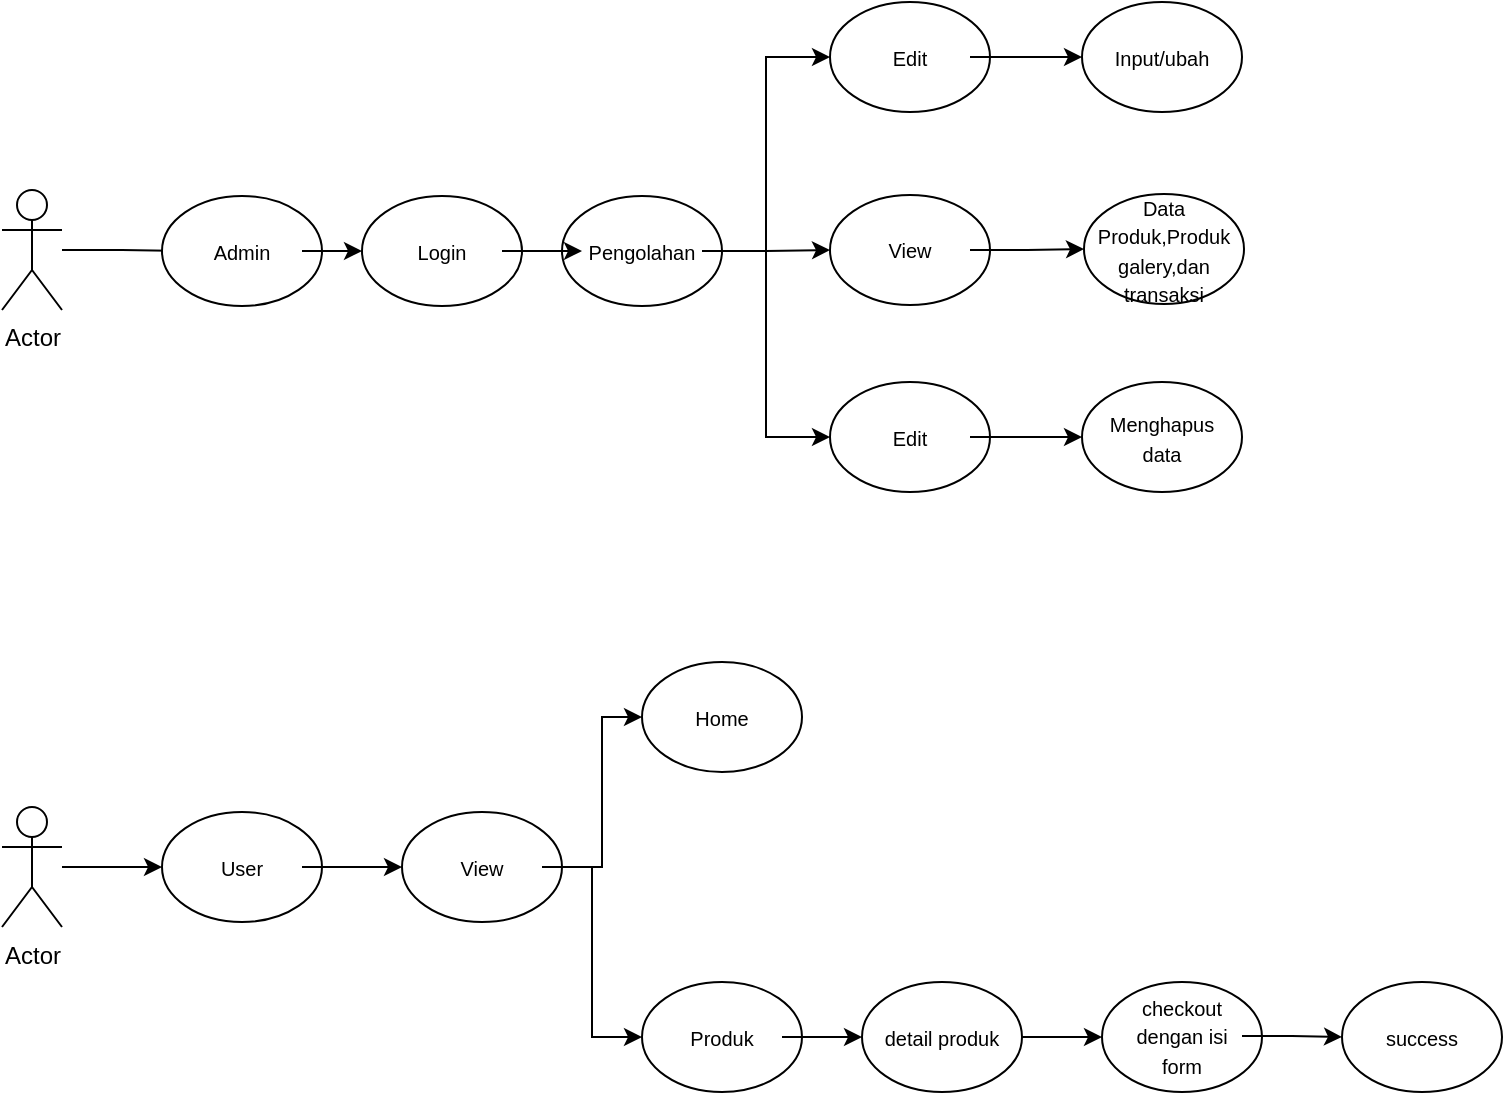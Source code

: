 <mxfile version="22.1.11" type="github">
  <diagram name="Halaman-1" id="HscqsUaejfkOQaurrjmP">
    <mxGraphModel dx="1757" dy="731" grid="1" gridSize="10" guides="1" tooltips="1" connect="1" arrows="1" fold="1" page="1" pageScale="1" pageWidth="827" pageHeight="1169" math="0" shadow="0">
      <root>
        <mxCell id="0" />
        <mxCell id="1" parent="0" />
        <mxCell id="KdkBQU5EMVkTz3Vir5r7-41" value="" style="group" vertex="1" connectable="0" parent="1">
          <mxGeometry x="180" y="107" width="80" height="55" as="geometry" />
        </mxCell>
        <mxCell id="KdkBQU5EMVkTz3Vir5r7-42" value="" style="ellipse;whiteSpace=wrap;html=1;" vertex="1" parent="KdkBQU5EMVkTz3Vir5r7-41">
          <mxGeometry width="80" height="55" as="geometry" />
        </mxCell>
        <mxCell id="KdkBQU5EMVkTz3Vir5r7-43" value="&lt;font style=&quot;font-size: 10px;&quot;&gt;Login&lt;/font&gt;" style="text;html=1;strokeColor=none;fillColor=none;align=center;verticalAlign=middle;whiteSpace=wrap;rounded=0;" vertex="1" parent="KdkBQU5EMVkTz3Vir5r7-41">
          <mxGeometry x="10" y="13.75" width="60" height="27.5" as="geometry" />
        </mxCell>
        <mxCell id="KdkBQU5EMVkTz3Vir5r7-167" value="" style="group" vertex="1" connectable="0" parent="1">
          <mxGeometry x="414" y="10" width="326" height="55" as="geometry" />
        </mxCell>
        <mxCell id="KdkBQU5EMVkTz3Vir5r7-50" value="" style="group" vertex="1" connectable="0" parent="KdkBQU5EMVkTz3Vir5r7-167">
          <mxGeometry width="80" height="55" as="geometry" />
        </mxCell>
        <mxCell id="KdkBQU5EMVkTz3Vir5r7-51" value="" style="ellipse;whiteSpace=wrap;html=1;" vertex="1" parent="KdkBQU5EMVkTz3Vir5r7-50">
          <mxGeometry width="80" height="55" as="geometry" />
        </mxCell>
        <mxCell id="KdkBQU5EMVkTz3Vir5r7-52" value="&lt;font style=&quot;font-size: 10px;&quot;&gt;Edit&lt;/font&gt;" style="text;html=1;strokeColor=none;fillColor=none;align=center;verticalAlign=middle;whiteSpace=wrap;rounded=0;" vertex="1" parent="KdkBQU5EMVkTz3Vir5r7-50">
          <mxGeometry x="10" y="13.75" width="60" height="27.5" as="geometry" />
        </mxCell>
        <mxCell id="KdkBQU5EMVkTz3Vir5r7-145" value="" style="group" vertex="1" connectable="0" parent="KdkBQU5EMVkTz3Vir5r7-167">
          <mxGeometry x="126" width="80" height="55" as="geometry" />
        </mxCell>
        <mxCell id="KdkBQU5EMVkTz3Vir5r7-146" value="" style="ellipse;whiteSpace=wrap;html=1;" vertex="1" parent="KdkBQU5EMVkTz3Vir5r7-145">
          <mxGeometry width="80" height="55" as="geometry" />
        </mxCell>
        <mxCell id="KdkBQU5EMVkTz3Vir5r7-147" value="&lt;span style=&quot;font-size: 10px;&quot;&gt;Input/ubah&lt;/span&gt;" style="text;html=1;strokeColor=none;fillColor=none;align=center;verticalAlign=middle;whiteSpace=wrap;rounded=0;" vertex="1" parent="KdkBQU5EMVkTz3Vir5r7-145">
          <mxGeometry x="10" y="13.75" width="60" height="27.5" as="geometry" />
        </mxCell>
        <mxCell id="KdkBQU5EMVkTz3Vir5r7-193" style="edgeStyle=orthogonalEdgeStyle;rounded=0;orthogonalLoop=1;jettySize=auto;html=1;entryX=0;entryY=0.5;entryDx=0;entryDy=0;" edge="1" parent="KdkBQU5EMVkTz3Vir5r7-167" source="KdkBQU5EMVkTz3Vir5r7-52" target="KdkBQU5EMVkTz3Vir5r7-146">
          <mxGeometry relative="1" as="geometry" />
        </mxCell>
        <mxCell id="KdkBQU5EMVkTz3Vir5r7-168" value="" style="group" vertex="1" connectable="0" parent="1">
          <mxGeometry x="414" y="200" width="326" height="55" as="geometry" />
        </mxCell>
        <mxCell id="KdkBQU5EMVkTz3Vir5r7-169" value="" style="group" vertex="1" connectable="0" parent="KdkBQU5EMVkTz3Vir5r7-168">
          <mxGeometry width="80" height="55" as="geometry" />
        </mxCell>
        <mxCell id="KdkBQU5EMVkTz3Vir5r7-170" value="" style="ellipse;whiteSpace=wrap;html=1;" vertex="1" parent="KdkBQU5EMVkTz3Vir5r7-169">
          <mxGeometry width="80" height="55" as="geometry" />
        </mxCell>
        <mxCell id="KdkBQU5EMVkTz3Vir5r7-171" value="&lt;font style=&quot;font-size: 10px;&quot;&gt;Edit&lt;/font&gt;" style="text;html=1;strokeColor=none;fillColor=none;align=center;verticalAlign=middle;whiteSpace=wrap;rounded=0;" vertex="1" parent="KdkBQU5EMVkTz3Vir5r7-169">
          <mxGeometry x="10" y="13.75" width="60" height="27.5" as="geometry" />
        </mxCell>
        <mxCell id="KdkBQU5EMVkTz3Vir5r7-172" value="" style="group" vertex="1" connectable="0" parent="KdkBQU5EMVkTz3Vir5r7-168">
          <mxGeometry x="126" width="80" height="55" as="geometry" />
        </mxCell>
        <mxCell id="KdkBQU5EMVkTz3Vir5r7-173" value="" style="ellipse;whiteSpace=wrap;html=1;" vertex="1" parent="KdkBQU5EMVkTz3Vir5r7-172">
          <mxGeometry width="80" height="55" as="geometry" />
        </mxCell>
        <mxCell id="KdkBQU5EMVkTz3Vir5r7-174" value="&lt;font style=&quot;font-size: 10px;&quot;&gt;Menghapus data&lt;br&gt;&lt;/font&gt;" style="text;html=1;strokeColor=none;fillColor=none;align=center;verticalAlign=middle;whiteSpace=wrap;rounded=0;" vertex="1" parent="KdkBQU5EMVkTz3Vir5r7-172">
          <mxGeometry x="10" y="13.75" width="60" height="27.5" as="geometry" />
        </mxCell>
        <mxCell id="KdkBQU5EMVkTz3Vir5r7-194" style="edgeStyle=orthogonalEdgeStyle;rounded=0;orthogonalLoop=1;jettySize=auto;html=1;entryX=0;entryY=0.5;entryDx=0;entryDy=0;" edge="1" parent="KdkBQU5EMVkTz3Vir5r7-168" source="KdkBQU5EMVkTz3Vir5r7-171" target="KdkBQU5EMVkTz3Vir5r7-173">
          <mxGeometry relative="1" as="geometry" />
        </mxCell>
        <mxCell id="KdkBQU5EMVkTz3Vir5r7-178" value="" style="group" vertex="1" connectable="0" parent="1">
          <mxGeometry x="414" y="97" width="326" height="56.5" as="geometry" />
        </mxCell>
        <mxCell id="KdkBQU5EMVkTz3Vir5r7-54" value="" style="group" vertex="1" connectable="0" parent="KdkBQU5EMVkTz3Vir5r7-178">
          <mxGeometry y="9.5" width="80" height="55" as="geometry" />
        </mxCell>
        <mxCell id="KdkBQU5EMVkTz3Vir5r7-55" value="" style="ellipse;whiteSpace=wrap;html=1;" vertex="1" parent="KdkBQU5EMVkTz3Vir5r7-54">
          <mxGeometry width="80" height="55" as="geometry" />
        </mxCell>
        <mxCell id="KdkBQU5EMVkTz3Vir5r7-56" value="&lt;font style=&quot;font-size: 10px;&quot;&gt;View&lt;/font&gt;" style="text;html=1;strokeColor=none;fillColor=none;align=center;verticalAlign=middle;whiteSpace=wrap;rounded=0;" vertex="1" parent="KdkBQU5EMVkTz3Vir5r7-54">
          <mxGeometry x="10" y="13.75" width="60" height="27.5" as="geometry" />
        </mxCell>
        <mxCell id="KdkBQU5EMVkTz3Vir5r7-151" value="" style="group" vertex="1" connectable="0" parent="KdkBQU5EMVkTz3Vir5r7-178">
          <mxGeometry x="127" y="9" width="80" height="55" as="geometry" />
        </mxCell>
        <mxCell id="KdkBQU5EMVkTz3Vir5r7-152" value="" style="ellipse;whiteSpace=wrap;html=1;" vertex="1" parent="KdkBQU5EMVkTz3Vir5r7-151">
          <mxGeometry width="80" height="55" as="geometry" />
        </mxCell>
        <mxCell id="KdkBQU5EMVkTz3Vir5r7-153" value="&lt;font style=&quot;font-size: 10px;&quot;&gt;Data Produk,Produk galery,dan transaksi&lt;/font&gt;" style="text;html=1;strokeColor=none;fillColor=none;align=center;verticalAlign=middle;whiteSpace=wrap;rounded=0;" vertex="1" parent="KdkBQU5EMVkTz3Vir5r7-151">
          <mxGeometry x="10" y="13.75" width="60" height="27.5" as="geometry" />
        </mxCell>
        <mxCell id="KdkBQU5EMVkTz3Vir5r7-192" style="edgeStyle=orthogonalEdgeStyle;rounded=0;orthogonalLoop=1;jettySize=auto;html=1;exitX=1;exitY=0.5;exitDx=0;exitDy=0;entryX=0;entryY=0.5;entryDx=0;entryDy=0;" edge="1" parent="KdkBQU5EMVkTz3Vir5r7-178" source="KdkBQU5EMVkTz3Vir5r7-56" target="KdkBQU5EMVkTz3Vir5r7-152">
          <mxGeometry relative="1" as="geometry" />
        </mxCell>
        <mxCell id="KdkBQU5EMVkTz3Vir5r7-195" style="edgeStyle=orthogonalEdgeStyle;rounded=0;orthogonalLoop=1;jettySize=auto;html=1;entryX=0;entryY=0.5;entryDx=0;entryDy=0;" edge="1" parent="1" source="KdkBQU5EMVkTz3Vir5r7-179" target="KdkBQU5EMVkTz3Vir5r7-185">
          <mxGeometry relative="1" as="geometry" />
        </mxCell>
        <mxCell id="KdkBQU5EMVkTz3Vir5r7-179" value="Actor" style="shape=umlActor;verticalLabelPosition=bottom;verticalAlign=top;html=1;outlineConnect=0;" vertex="1" parent="1">
          <mxGeometry y="104" width="30" height="60" as="geometry" />
        </mxCell>
        <mxCell id="KdkBQU5EMVkTz3Vir5r7-180" value="" style="group" vertex="1" connectable="0" parent="1">
          <mxGeometry x="280" y="107" width="80" height="55" as="geometry" />
        </mxCell>
        <mxCell id="KdkBQU5EMVkTz3Vir5r7-181" value="" style="ellipse;whiteSpace=wrap;html=1;" vertex="1" parent="KdkBQU5EMVkTz3Vir5r7-180">
          <mxGeometry width="80" height="55" as="geometry" />
        </mxCell>
        <mxCell id="KdkBQU5EMVkTz3Vir5r7-182" value="&lt;font style=&quot;font-size: 10px;&quot;&gt;Pengolahan&lt;/font&gt;" style="text;html=1;strokeColor=none;fillColor=none;align=center;verticalAlign=middle;whiteSpace=wrap;rounded=0;" vertex="1" parent="KdkBQU5EMVkTz3Vir5r7-180">
          <mxGeometry x="10" y="13.75" width="60" height="27.5" as="geometry" />
        </mxCell>
        <mxCell id="KdkBQU5EMVkTz3Vir5r7-183" value="" style="group" vertex="1" connectable="0" parent="1">
          <mxGeometry x="80" y="107" width="80" height="55" as="geometry" />
        </mxCell>
        <mxCell id="KdkBQU5EMVkTz3Vir5r7-184" value="" style="ellipse;whiteSpace=wrap;html=1;" vertex="1" parent="KdkBQU5EMVkTz3Vir5r7-183">
          <mxGeometry width="80" height="55" as="geometry" />
        </mxCell>
        <mxCell id="KdkBQU5EMVkTz3Vir5r7-185" value="&lt;font style=&quot;font-size: 10px;&quot;&gt;Admin&lt;/font&gt;" style="text;html=1;strokeColor=none;fillColor=none;align=center;verticalAlign=middle;whiteSpace=wrap;rounded=0;" vertex="1" parent="KdkBQU5EMVkTz3Vir5r7-183">
          <mxGeometry x="10" y="13.75" width="60" height="27.5" as="geometry" />
        </mxCell>
        <mxCell id="KdkBQU5EMVkTz3Vir5r7-187" style="edgeStyle=orthogonalEdgeStyle;rounded=0;orthogonalLoop=1;jettySize=auto;html=1;exitX=1;exitY=0.5;exitDx=0;exitDy=0;entryX=0;entryY=0.5;entryDx=0;entryDy=0;" edge="1" parent="1" source="KdkBQU5EMVkTz3Vir5r7-185" target="KdkBQU5EMVkTz3Vir5r7-42">
          <mxGeometry relative="1" as="geometry" />
        </mxCell>
        <mxCell id="KdkBQU5EMVkTz3Vir5r7-188" style="edgeStyle=orthogonalEdgeStyle;rounded=0;orthogonalLoop=1;jettySize=auto;html=1;exitX=1;exitY=0.5;exitDx=0;exitDy=0;entryX=0;entryY=0.5;entryDx=0;entryDy=0;" edge="1" parent="1" source="KdkBQU5EMVkTz3Vir5r7-43" target="KdkBQU5EMVkTz3Vir5r7-182">
          <mxGeometry relative="1" as="geometry" />
        </mxCell>
        <mxCell id="KdkBQU5EMVkTz3Vir5r7-189" style="edgeStyle=orthogonalEdgeStyle;rounded=0;orthogonalLoop=1;jettySize=auto;html=1;exitX=1;exitY=0.5;exitDx=0;exitDy=0;entryX=0;entryY=0.5;entryDx=0;entryDy=0;" edge="1" parent="1" source="KdkBQU5EMVkTz3Vir5r7-182" target="KdkBQU5EMVkTz3Vir5r7-51">
          <mxGeometry relative="1" as="geometry" />
        </mxCell>
        <mxCell id="KdkBQU5EMVkTz3Vir5r7-190" style="edgeStyle=orthogonalEdgeStyle;rounded=0;orthogonalLoop=1;jettySize=auto;html=1;exitX=1;exitY=0.5;exitDx=0;exitDy=0;entryX=0;entryY=0.5;entryDx=0;entryDy=0;" edge="1" parent="1" source="KdkBQU5EMVkTz3Vir5r7-182" target="KdkBQU5EMVkTz3Vir5r7-55">
          <mxGeometry relative="1" as="geometry" />
        </mxCell>
        <mxCell id="KdkBQU5EMVkTz3Vir5r7-197" style="edgeStyle=orthogonalEdgeStyle;rounded=0;orthogonalLoop=1;jettySize=auto;html=1;entryX=0;entryY=0.5;entryDx=0;entryDy=0;" edge="1" parent="1" source="KdkBQU5EMVkTz3Vir5r7-182" target="KdkBQU5EMVkTz3Vir5r7-170">
          <mxGeometry relative="1" as="geometry" />
        </mxCell>
        <mxCell id="KdkBQU5EMVkTz3Vir5r7-256" style="edgeStyle=orthogonalEdgeStyle;rounded=0;orthogonalLoop=1;jettySize=auto;html=1;entryX=0;entryY=0.5;entryDx=0;entryDy=0;" edge="1" parent="1" source="KdkBQU5EMVkTz3Vir5r7-198" target="KdkBQU5EMVkTz3Vir5r7-203">
          <mxGeometry relative="1" as="geometry" />
        </mxCell>
        <mxCell id="KdkBQU5EMVkTz3Vir5r7-198" value="Actor" style="shape=umlActor;verticalLabelPosition=bottom;verticalAlign=top;html=1;outlineConnect=0;" vertex="1" parent="1">
          <mxGeometry y="412.5" width="30" height="60" as="geometry" />
        </mxCell>
        <mxCell id="KdkBQU5EMVkTz3Vir5r7-206" value="" style="group" vertex="1" connectable="0" parent="1">
          <mxGeometry x="320" y="340" width="80" height="55" as="geometry" />
        </mxCell>
        <mxCell id="KdkBQU5EMVkTz3Vir5r7-207" value="" style="ellipse;whiteSpace=wrap;html=1;" vertex="1" parent="KdkBQU5EMVkTz3Vir5r7-206">
          <mxGeometry width="80" height="55" as="geometry" />
        </mxCell>
        <mxCell id="KdkBQU5EMVkTz3Vir5r7-208" value="&lt;font style=&quot;font-size: 10px;&quot;&gt;Home&lt;/font&gt;" style="text;html=1;strokeColor=none;fillColor=none;align=center;verticalAlign=middle;whiteSpace=wrap;rounded=0;" vertex="1" parent="KdkBQU5EMVkTz3Vir5r7-206">
          <mxGeometry x="10" y="13.75" width="60" height="27.5" as="geometry" />
        </mxCell>
        <mxCell id="KdkBQU5EMVkTz3Vir5r7-234" value="" style="group" vertex="1" connectable="0" parent="1">
          <mxGeometry x="80" y="415" width="320" height="55" as="geometry" />
        </mxCell>
        <mxCell id="KdkBQU5EMVkTz3Vir5r7-199" value="" style="group" vertex="1" connectable="0" parent="KdkBQU5EMVkTz3Vir5r7-234">
          <mxGeometry x="120" width="80" height="55" as="geometry" />
        </mxCell>
        <mxCell id="KdkBQU5EMVkTz3Vir5r7-200" value="" style="ellipse;whiteSpace=wrap;html=1;" vertex="1" parent="KdkBQU5EMVkTz3Vir5r7-199">
          <mxGeometry width="80" height="55" as="geometry" />
        </mxCell>
        <mxCell id="KdkBQU5EMVkTz3Vir5r7-201" value="&lt;font style=&quot;font-size: 10px;&quot;&gt;View&lt;/font&gt;" style="text;html=1;strokeColor=none;fillColor=none;align=center;verticalAlign=middle;whiteSpace=wrap;rounded=0;" vertex="1" parent="KdkBQU5EMVkTz3Vir5r7-199">
          <mxGeometry x="10" y="13.75" width="60" height="27.5" as="geometry" />
        </mxCell>
        <mxCell id="KdkBQU5EMVkTz3Vir5r7-202" value="" style="group" vertex="1" connectable="0" parent="KdkBQU5EMVkTz3Vir5r7-234">
          <mxGeometry width="80" height="55" as="geometry" />
        </mxCell>
        <mxCell id="KdkBQU5EMVkTz3Vir5r7-203" value="" style="ellipse;whiteSpace=wrap;html=1;" vertex="1" parent="KdkBQU5EMVkTz3Vir5r7-202">
          <mxGeometry width="80" height="55" as="geometry" />
        </mxCell>
        <mxCell id="KdkBQU5EMVkTz3Vir5r7-204" value="&lt;font style=&quot;font-size: 10px;&quot;&gt;User&lt;/font&gt;" style="text;html=1;strokeColor=none;fillColor=none;align=center;verticalAlign=middle;whiteSpace=wrap;rounded=0;" vertex="1" parent="KdkBQU5EMVkTz3Vir5r7-202">
          <mxGeometry x="10" y="13.75" width="60" height="27.5" as="geometry" />
        </mxCell>
        <mxCell id="KdkBQU5EMVkTz3Vir5r7-257" style="edgeStyle=orthogonalEdgeStyle;rounded=0;orthogonalLoop=1;jettySize=auto;html=1;entryX=0;entryY=0.5;entryDx=0;entryDy=0;" edge="1" parent="KdkBQU5EMVkTz3Vir5r7-234" source="KdkBQU5EMVkTz3Vir5r7-204" target="KdkBQU5EMVkTz3Vir5r7-200">
          <mxGeometry relative="1" as="geometry" />
        </mxCell>
        <mxCell id="KdkBQU5EMVkTz3Vir5r7-246" value="" style="group" vertex="1" connectable="0" parent="1">
          <mxGeometry x="430" y="500" width="320" height="55" as="geometry" />
        </mxCell>
        <mxCell id="KdkBQU5EMVkTz3Vir5r7-247" value="" style="group" vertex="1" connectable="0" parent="KdkBQU5EMVkTz3Vir5r7-246">
          <mxGeometry x="120" width="80" height="55" as="geometry" />
        </mxCell>
        <mxCell id="KdkBQU5EMVkTz3Vir5r7-248" value="" style="ellipse;whiteSpace=wrap;html=1;" vertex="1" parent="KdkBQU5EMVkTz3Vir5r7-247">
          <mxGeometry width="80" height="55" as="geometry" />
        </mxCell>
        <mxCell id="KdkBQU5EMVkTz3Vir5r7-249" value="&lt;font style=&quot;font-size: 10px;&quot;&gt;checkout dengan isi form&lt;/font&gt;" style="text;html=1;strokeColor=none;fillColor=none;align=center;verticalAlign=middle;whiteSpace=wrap;rounded=0;" vertex="1" parent="KdkBQU5EMVkTz3Vir5r7-247">
          <mxGeometry x="10" y="13.75" width="60" height="26.25" as="geometry" />
        </mxCell>
        <mxCell id="KdkBQU5EMVkTz3Vir5r7-250" value="" style="group" vertex="1" connectable="0" parent="KdkBQU5EMVkTz3Vir5r7-246">
          <mxGeometry width="80" height="55" as="geometry" />
        </mxCell>
        <mxCell id="KdkBQU5EMVkTz3Vir5r7-251" value="" style="ellipse;whiteSpace=wrap;html=1;" vertex="1" parent="KdkBQU5EMVkTz3Vir5r7-250">
          <mxGeometry width="80" height="55" as="geometry" />
        </mxCell>
        <mxCell id="KdkBQU5EMVkTz3Vir5r7-252" value="&lt;font style=&quot;font-size: 10px;&quot;&gt;detail produk&lt;/font&gt;" style="text;html=1;strokeColor=none;fillColor=none;align=center;verticalAlign=middle;whiteSpace=wrap;rounded=0;" vertex="1" parent="KdkBQU5EMVkTz3Vir5r7-250">
          <mxGeometry x="10" y="13.75" width="60" height="27.5" as="geometry" />
        </mxCell>
        <mxCell id="KdkBQU5EMVkTz3Vir5r7-253" value="" style="group" vertex="1" connectable="0" parent="KdkBQU5EMVkTz3Vir5r7-246">
          <mxGeometry x="240" width="80" height="55" as="geometry" />
        </mxCell>
        <mxCell id="KdkBQU5EMVkTz3Vir5r7-254" value="" style="ellipse;whiteSpace=wrap;html=1;" vertex="1" parent="KdkBQU5EMVkTz3Vir5r7-253">
          <mxGeometry width="80" height="55" as="geometry" />
        </mxCell>
        <mxCell id="KdkBQU5EMVkTz3Vir5r7-255" value="&lt;font style=&quot;font-size: 10px;&quot;&gt;success&lt;/font&gt;" style="text;html=1;strokeColor=none;fillColor=none;align=center;verticalAlign=middle;whiteSpace=wrap;rounded=0;" vertex="1" parent="KdkBQU5EMVkTz3Vir5r7-253">
          <mxGeometry x="10" y="13.75" width="60" height="27.5" as="geometry" />
        </mxCell>
        <mxCell id="KdkBQU5EMVkTz3Vir5r7-262" style="edgeStyle=orthogonalEdgeStyle;rounded=0;orthogonalLoop=1;jettySize=auto;html=1;exitX=1;exitY=0.5;exitDx=0;exitDy=0;entryX=0;entryY=0.5;entryDx=0;entryDy=0;" edge="1" parent="KdkBQU5EMVkTz3Vir5r7-246" source="KdkBQU5EMVkTz3Vir5r7-251" target="KdkBQU5EMVkTz3Vir5r7-248">
          <mxGeometry relative="1" as="geometry" />
        </mxCell>
        <mxCell id="KdkBQU5EMVkTz3Vir5r7-264" style="edgeStyle=orthogonalEdgeStyle;rounded=0;orthogonalLoop=1;jettySize=auto;html=1;entryX=0;entryY=0.5;entryDx=0;entryDy=0;" edge="1" parent="KdkBQU5EMVkTz3Vir5r7-246" source="KdkBQU5EMVkTz3Vir5r7-249" target="KdkBQU5EMVkTz3Vir5r7-254">
          <mxGeometry relative="1" as="geometry" />
        </mxCell>
        <mxCell id="KdkBQU5EMVkTz3Vir5r7-209" value="" style="group" vertex="1" connectable="0" parent="1">
          <mxGeometry x="320" y="500" width="80" height="55" as="geometry" />
        </mxCell>
        <mxCell id="KdkBQU5EMVkTz3Vir5r7-210" value="" style="ellipse;whiteSpace=wrap;html=1;" vertex="1" parent="KdkBQU5EMVkTz3Vir5r7-209">
          <mxGeometry width="80" height="55" as="geometry" />
        </mxCell>
        <mxCell id="KdkBQU5EMVkTz3Vir5r7-211" value="&lt;font style=&quot;font-size: 10px;&quot;&gt;Produk&lt;/font&gt;" style="text;html=1;strokeColor=none;fillColor=none;align=center;verticalAlign=middle;whiteSpace=wrap;rounded=0;" vertex="1" parent="KdkBQU5EMVkTz3Vir5r7-209">
          <mxGeometry x="10" y="13.75" width="60" height="27.5" as="geometry" />
        </mxCell>
        <mxCell id="KdkBQU5EMVkTz3Vir5r7-258" style="edgeStyle=orthogonalEdgeStyle;rounded=0;orthogonalLoop=1;jettySize=auto;html=1;entryX=0;entryY=0.5;entryDx=0;entryDy=0;" edge="1" parent="1" source="KdkBQU5EMVkTz3Vir5r7-200" target="KdkBQU5EMVkTz3Vir5r7-207">
          <mxGeometry relative="1" as="geometry" />
        </mxCell>
        <mxCell id="KdkBQU5EMVkTz3Vir5r7-259" style="edgeStyle=orthogonalEdgeStyle;rounded=0;orthogonalLoop=1;jettySize=auto;html=1;entryX=0;entryY=0.5;entryDx=0;entryDy=0;" edge="1" parent="1" source="KdkBQU5EMVkTz3Vir5r7-201" target="KdkBQU5EMVkTz3Vir5r7-210">
          <mxGeometry relative="1" as="geometry" />
        </mxCell>
        <mxCell id="KdkBQU5EMVkTz3Vir5r7-261" style="edgeStyle=orthogonalEdgeStyle;rounded=0;orthogonalLoop=1;jettySize=auto;html=1;entryX=0;entryY=0.5;entryDx=0;entryDy=0;" edge="1" parent="1" source="KdkBQU5EMVkTz3Vir5r7-211" target="KdkBQU5EMVkTz3Vir5r7-251">
          <mxGeometry relative="1" as="geometry" />
        </mxCell>
      </root>
    </mxGraphModel>
  </diagram>
</mxfile>
